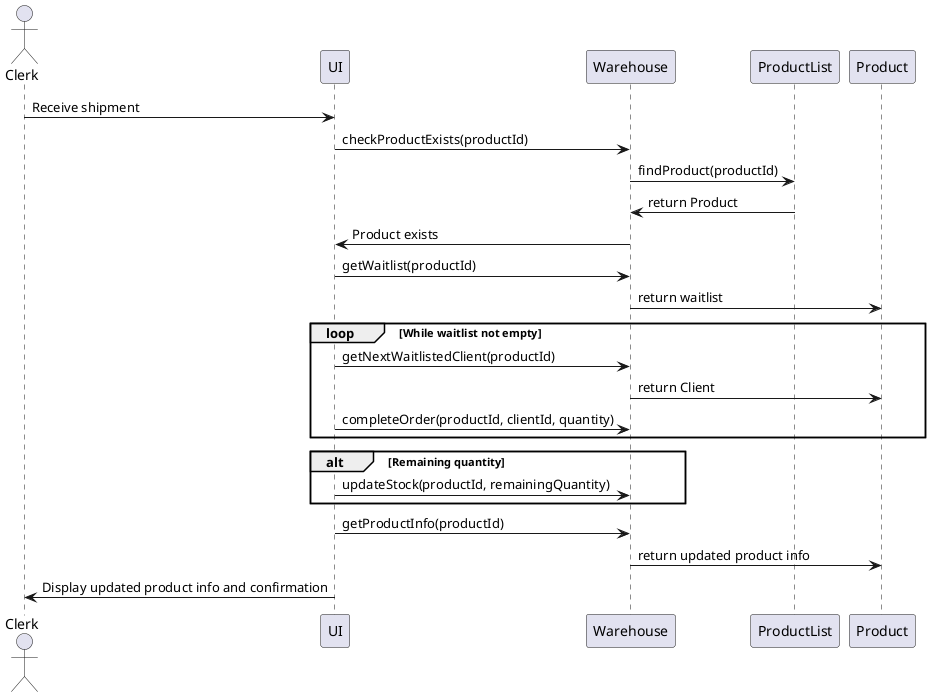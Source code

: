 @startuml Receive Shipment
actor Clerk
participant UI
participant Warehouse
participant ProductList
participant Product

Clerk -> UI: Receive shipment
UI -> Warehouse: checkProductExists(productId)
Warehouse -> ProductList: findProduct(productId)
ProductList -> Warehouse: return Product
Warehouse -> UI: Product exists

UI -> Warehouse: getWaitlist(productId)
Warehouse -> Product: return waitlist

loop While waitlist not empty
    UI -> Warehouse: getNextWaitlistedClient(productId)
    Warehouse -> Product: return Client
    UI -> Warehouse: completeOrder(productId, clientId, quantity)
end

alt Remaining quantity
    UI -> Warehouse: updateStock(productId, remainingQuantity)
end

UI -> Warehouse: getProductInfo(productId)
Warehouse -> Product: return updated product info
UI -> Clerk: Display updated product info and confirmation
@enduml
